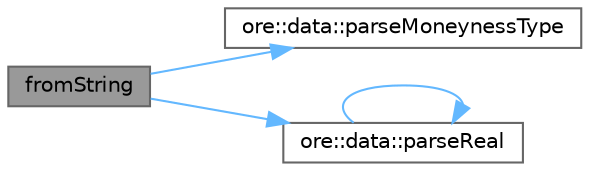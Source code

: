 digraph "fromString"
{
 // INTERACTIVE_SVG=YES
 // LATEX_PDF_SIZE
  bgcolor="transparent";
  edge [fontname=Helvetica,fontsize=10,labelfontname=Helvetica,labelfontsize=10];
  node [fontname=Helvetica,fontsize=10,shape=box,height=0.2,width=0.4];
  rankdir="LR";
  Node1 [label="fromString",height=0.2,width=0.4,color="gray40", fillcolor="grey60", style="filled", fontcolor="black",tooltip=" "];
  Node1 -> Node2 [color="steelblue1",style="solid"];
  Node2 [label="ore::data::parseMoneynessType",height=0.2,width=0.4,color="grey40", fillcolor="white", style="filled",URL="$namespaceore_1_1data.html#a46e3a65882a11969a0b21a2dcc4898a2",tooltip="Parse MoneynessStrike::Type from type."];
  Node1 -> Node3 [color="steelblue1",style="solid"];
  Node3 [label="ore::data::parseReal",height=0.2,width=0.4,color="grey40", fillcolor="white", style="filled",URL="$group__utilities.html#gad1db2a68f9a73667c3b4084d63955bdd",tooltip="Convert text to Real."];
  Node3 -> Node3 [color="steelblue1",style="solid"];
}
